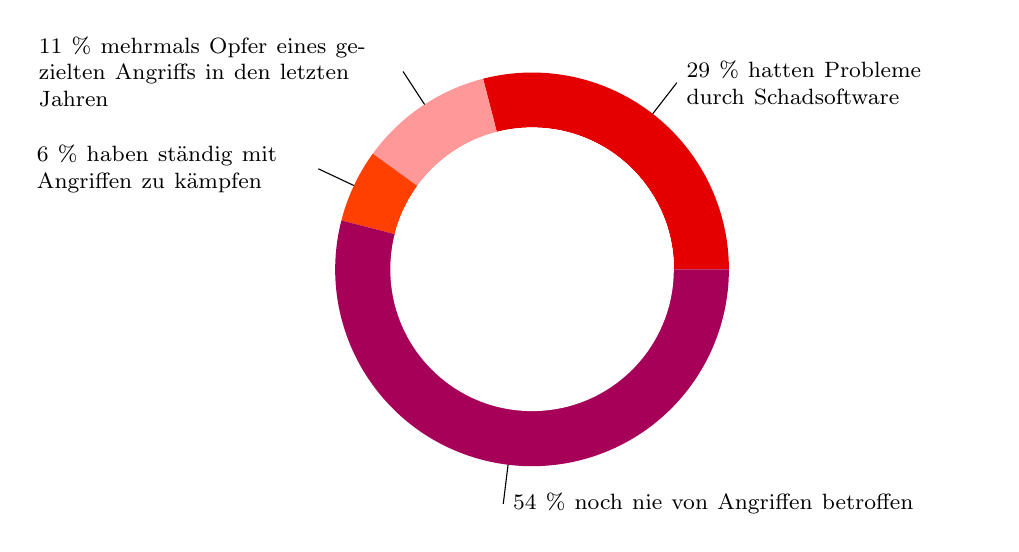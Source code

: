 \begin{tikzpicture}
\foreach \anfang/\ende/\middle/\farbe/\anchor/\txtwidth/\description in {  
 	0/104.4/52.2/red!90!black/right/3.75cm/29 \% hatten Probleme durch Schadsoftware, 
 	104.4/144/123.1/red!40!white/left/4.5cm/11 \% mehrmals Opfer eines ge\-ziel\-ten Angriffs in den letzten Jahren, 
 	144/165.6/154.8/red!50!orange/left/3.45cm/6 \% haben st\"andig mit Angriffen zu k\"ampfen, 
 	165.6/360/263/red!65!blue/right/5.5cm/54 \% noch nie von Angriffen betroffen}
{ 	
  \draw[fill=\farbe,draw=none] (0,0) -- (\anfang:2.5cm) arc (\anfang:\ende:2.5cm);
  \draw[fill=white,draw=none] (0,0) circle (1.8cm);
  \draw (\middle:2.5cm) -- (\middle:3cm) node[rectangle, text width=\txtwidth,\anchor] {\baselineskip=8pt \footnotesize \description\par};
}
\end{tikzpicture}